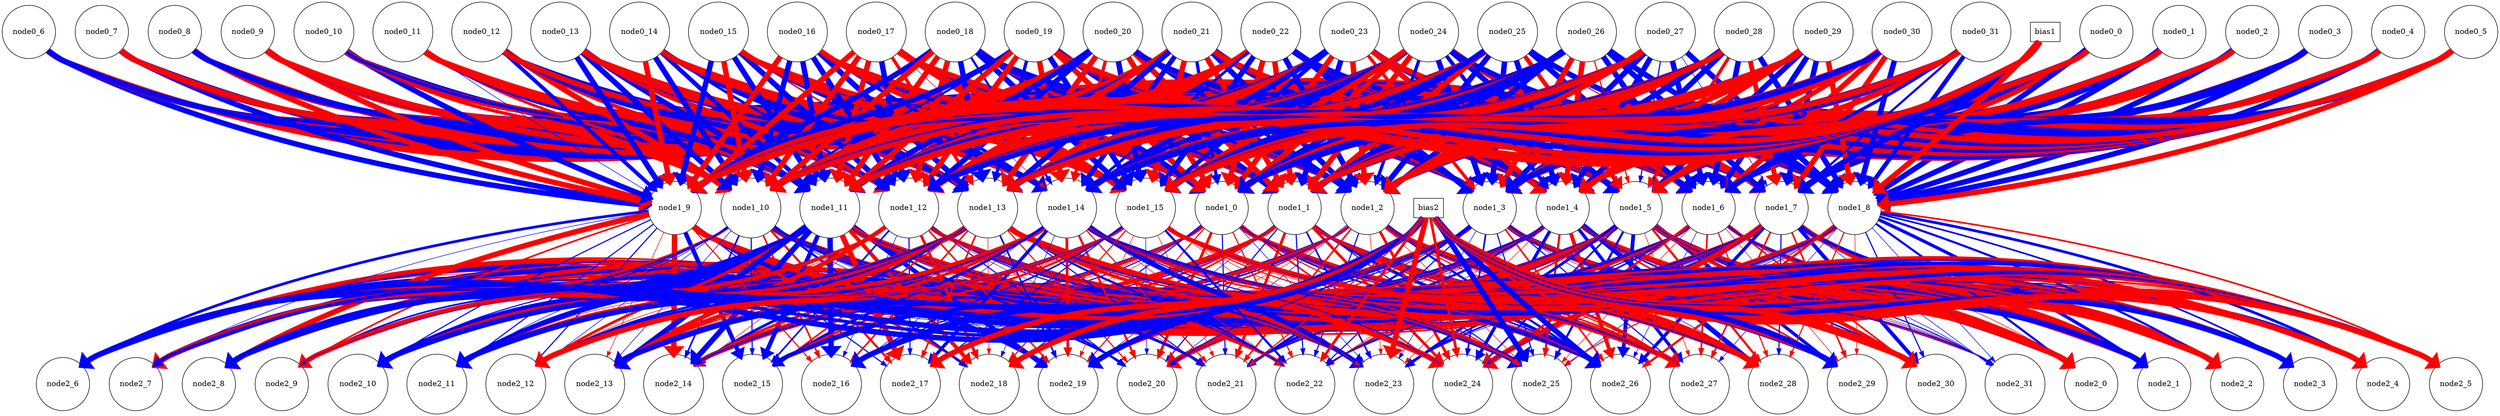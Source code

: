 digraph {
graph[rank_dir = LR, nodesep=0.5, ranksep=3.0];
node0_0 [shape=circle];
node0_1 [shape=circle];
node0_2 [shape=circle];
node0_3 [shape=circle];
node0_4 [shape=circle];
node0_5 [shape=circle];
node0_6 [shape=circle];
node0_7 [shape=circle];
node0_8 [shape=circle];
node0_9 [shape=circle];
node0_10 [shape=circle];
node0_11 [shape=circle];
node0_12 [shape=circle];
node0_13 [shape=circle];
node0_14 [shape=circle];
node0_15 [shape=circle];
node0_16 [shape=circle];
node0_17 [shape=circle];
node0_18 [shape=circle];
node0_19 [shape=circle];
node0_20 [shape=circle];
node0_21 [shape=circle];
node0_22 [shape=circle];
node0_23 [shape=circle];
node0_24 [shape=circle];
node0_25 [shape=circle];
node0_26 [shape=circle];
node0_27 [shape=circle];
node0_28 [shape=circle];
node0_29 [shape=circle];
node0_30 [shape=circle];
node0_31 [shape=circle];
bias1 [shape=box];
node1_0 [shape=circle];
node1_1 [shape=circle];
node1_2 [shape=circle];
node1_3 [shape=circle];
node1_4 [shape=circle];
node1_5 [shape=circle];
node1_6 [shape=circle];
node1_7 [shape=circle];
node1_8 [shape=circle];
node1_9 [shape=circle];
node1_10 [shape=circle];
node1_11 [shape=circle];
node1_12 [shape=circle];
node1_13 [shape=circle];
node1_14 [shape=circle];
node1_15 [shape=circle];
bias2 [shape=box];
node2_0 [shape=circle];
node2_1 [shape=circle];
node2_2 [shape=circle];
node2_3 [shape=circle];
node2_4 [shape=circle];
node2_5 [shape=circle];
node2_6 [shape=circle];
node2_7 [shape=circle];
node2_8 [shape=circle];
node2_9 [shape=circle];
node2_10 [shape=circle];
node2_11 [shape=circle];
node2_12 [shape=circle];
node2_13 [shape=circle];
node2_14 [shape=circle];
node2_15 [shape=circle];
node2_16 [shape=circle];
node2_17 [shape=circle];
node2_18 [shape=circle];
node2_19 [shape=circle];
node2_20 [shape=circle];
node2_21 [shape=circle];
node2_22 [shape=circle];
node2_23 [shape=circle];
node2_24 [shape=circle];
node2_25 [shape=circle];
node2_26 [shape=circle];
node2_27 [shape=circle];
node2_28 [shape=circle];
node2_29 [shape=circle];
node2_30 [shape=circle];
node2_31 [shape=circle];
node0_0 -> node1_0[color = blue,penwidth = 10];
node0_0 -> node1_1[color = blue,penwidth = 10];
node0_0 -> node1_2[color = blue,penwidth = 10];
node0_0 -> node1_3[color = red,penwidth = 10];
node0_0 -> node1_4[color = blue,penwidth = 10];
node0_0 -> node1_5[color = red,penwidth = 10];
node0_0 -> node1_6[color = blue,penwidth = 10];
node0_0 -> node1_7[color = red,penwidth = 10];
node0_0 -> node1_8[color = blue,penwidth = 10];
node0_0 -> node1_9[color = blue,penwidth = 10];
node0_0 -> node1_10[color = red,penwidth = 10];
node0_0 -> node1_11[color = red,penwidth = 10];
node0_0 -> node1_12[color = red,penwidth = 10];
node0_0 -> node1_13[color = blue,penwidth = 10];
node0_0 -> node1_14[color = red,penwidth = 7];
node0_0 -> node1_15[color = red,penwidth = 10];
node0_1 -> node1_0[color = red,penwidth = 10];
node0_1 -> node1_1[color = red,penwidth = 10];
node0_1 -> node1_2[color = blue,penwidth = 10];
node0_1 -> node1_3[color = red,penwidth = 10];
node0_1 -> node1_4[color = red,penwidth = 10];
node0_1 -> node1_5[color = blue,penwidth = 10];
node0_1 -> node1_6[color = red,penwidth = 10];
node0_1 -> node1_7[color = blue,penwidth = 10];
node0_1 -> node1_8[color = blue,penwidth = 10];
node0_1 -> node1_9[color = blue,penwidth = 10];
node0_1 -> node1_10[color = red,penwidth = 10];
node0_1 -> node1_11[color = red,penwidth = 10];
node0_1 -> node1_12[color = blue,penwidth = 10];
node0_1 -> node1_13[color = red,penwidth = 10];
node0_1 -> node1_14[color = red,penwidth = 10];
node0_1 -> node1_15[color = red,penwidth = 10];
node0_2 -> node1_0[color = red,penwidth = 10];
node0_2 -> node1_1[color = blue,penwidth = 10];
node0_2 -> node1_2[color = red,penwidth = 10];
node0_2 -> node1_3[color = blue,penwidth = 10];
node0_2 -> node1_4[color = red,penwidth = 10];
node0_2 -> node1_5[color = blue,penwidth = 10];
node0_2 -> node1_6[color = blue,penwidth = 10];
node0_2 -> node1_7[color = red,penwidth = 10];
node0_2 -> node1_8[color = blue,penwidth = 10];
node0_2 -> node1_9[color = red,penwidth = 10];
node0_2 -> node1_10[color = blue,penwidth = 10];
node0_2 -> node1_11[color = red,penwidth = 10];
node0_2 -> node1_12[color = blue,penwidth = 10];
node0_2 -> node1_13[color = blue,penwidth = 6];
node0_2 -> node1_14[color = blue,penwidth = 10];
node0_2 -> node1_15[color = red,penwidth = 10];
node0_3 -> node1_0[color = red,penwidth = 10];
node0_3 -> node1_1[color = blue,penwidth = 10];
node0_3 -> node1_2[color = blue,penwidth = 10];
node0_3 -> node1_3[color = blue,penwidth = 10];
node0_3 -> node1_4[color = blue,penwidth = 10];
node0_3 -> node1_5[color = blue,penwidth = 10];
node0_3 -> node1_6[color = blue,penwidth = 10];
node0_3 -> node1_7[color = blue,penwidth = 10];
node0_3 -> node1_8[color = blue,penwidth = 10];
node0_3 -> node1_9[color = blue,penwidth = 10];
node0_3 -> node1_10[color = blue,penwidth = 10];
node0_3 -> node1_11[color = red,penwidth = 10];
node0_3 -> node1_12[color = red,penwidth = 10];
node0_3 -> node1_13[color = red,penwidth = 10];
node0_3 -> node1_14[color = red,penwidth = 3];
node0_3 -> node1_15[color = blue,penwidth = 10];
node0_4 -> node1_0[color = blue,penwidth = 10];
node0_4 -> node1_1[color = red,penwidth = 10];
node0_4 -> node1_2[color = blue,penwidth = 10];
node0_4 -> node1_3[color = blue,penwidth = 10];
node0_4 -> node1_4[color = blue,penwidth = 10];
node0_4 -> node1_5[color = red,penwidth = 10];
node0_4 -> node1_6[color = blue,penwidth = 10];
node0_4 -> node1_7[color = red,penwidth = 10];
node0_4 -> node1_8[color = blue,penwidth = 10];
node0_4 -> node1_9[color = blue,penwidth = 10];
node0_4 -> node1_10[color = blue,penwidth = 10];
node0_4 -> node1_11[color = red,penwidth = 1];
node0_4 -> node1_12[color = blue,penwidth = 10];
node0_4 -> node1_13[color = red,penwidth = 10];
node0_4 -> node1_14[color = blue,penwidth = 5];
node0_4 -> node1_15[color = red,penwidth = 10];
node0_5 -> node1_0[color = red,penwidth = 10];
node0_5 -> node1_1[color = blue,penwidth = 10];
node0_5 -> node1_2[color = blue,penwidth = 10];
node0_5 -> node1_3[color = red,penwidth = 10];
node0_5 -> node1_4[color = red,penwidth = 10];
node0_5 -> node1_5[color = blue,penwidth = 7];
node0_5 -> node1_6[color = red,penwidth = 3];
node0_5 -> node1_7[color = blue,penwidth = 10];
node0_5 -> node1_8[color = red,penwidth = 10];
node0_5 -> node1_9[color = red,penwidth = 10];
node0_5 -> node1_10[color = blue,penwidth = 10];
node0_5 -> node1_11[color = red,penwidth = 10];
node0_5 -> node1_12[color = blue,penwidth = 9];
node0_5 -> node1_13[color = red,penwidth = 10];
node0_5 -> node1_14[color = blue,penwidth = 10];
node0_5 -> node1_15[color = red,penwidth = 10];
node0_6 -> node1_0[color = blue,penwidth = 10];
node0_6 -> node1_1[color = blue,penwidth = 10];
node0_6 -> node1_2[color = blue,penwidth = 10];
node0_6 -> node1_3[color = blue,penwidth = 10];
node0_6 -> node1_4[color = red,penwidth = 10];
node0_6 -> node1_5[color = blue,penwidth = 10];
node0_6 -> node1_6[color = blue,penwidth = 10];
node0_6 -> node1_7[color = red,penwidth = 10];
node0_6 -> node1_8[color = red,penwidth = 10];
node0_6 -> node1_9[color = blue,penwidth = 10];
node0_6 -> node1_10[color = red,penwidth = 10];
node0_6 -> node1_11[color = blue,penwidth = 10];
node0_6 -> node1_12[color = blue,penwidth = 10];
node0_6 -> node1_13[color = blue,penwidth = 10];
node0_6 -> node1_14[color = red,penwidth = 9];
node0_6 -> node1_15[color = blue,penwidth = 9];
node0_7 -> node1_0[color = blue,penwidth = 10];
node0_7 -> node1_1[color = red,penwidth = 10];
node0_7 -> node1_2[color = red,penwidth = 10];
node0_7 -> node1_3[color = red,penwidth = 10];
node0_7 -> node1_4[color = red,penwidth = 10];
node0_7 -> node1_5[color = blue,penwidth = 3];
node0_7 -> node1_6[color = blue,penwidth = 10];
node0_7 -> node1_7[color = blue,penwidth = 10];
node0_7 -> node1_8[color = blue,penwidth = 10];
node0_7 -> node1_9[color = blue,penwidth = 10];
node0_7 -> node1_10[color = red,penwidth = 10];
node0_7 -> node1_11[color = blue,penwidth = 10];
node0_7 -> node1_12[color = red,penwidth = 10];
node0_7 -> node1_13[color = red,penwidth = 10];
node0_7 -> node1_14[color = red,penwidth = 6];
node0_7 -> node1_15[color = red,penwidth = 10];
node0_8 -> node1_0[color = red,penwidth = 5];
node0_8 -> node1_1[color = blue,penwidth = 8];
node0_8 -> node1_2[color = blue,penwidth = 10];
node0_8 -> node1_3[color = blue,penwidth = 10];
node0_8 -> node1_4[color = blue,penwidth = 4];
node0_8 -> node1_5[color = blue,penwidth = 3];
node0_8 -> node1_6[color = blue,penwidth = 10];
node0_8 -> node1_7[color = blue,penwidth = 1];
node0_8 -> node1_8[color = red,penwidth = 10];
node0_8 -> node1_9[color = red,penwidth = 10];
node0_8 -> node1_10[color = red,penwidth = 10];
node0_8 -> node1_11[color = blue,penwidth = 10];
node0_8 -> node1_12[color = red,penwidth = 10];
node0_8 -> node1_13[color = blue,penwidth = 10];
node0_8 -> node1_14[color = blue,penwidth = 10];
node0_8 -> node1_15[color = blue,penwidth = 10];
node0_9 -> node1_0[color = blue,penwidth = 10];
node0_9 -> node1_1[color = red,penwidth = 10];
node0_9 -> node1_2[color = red,penwidth = 10];
node0_9 -> node1_3[color = red,penwidth = 10];
node0_9 -> node1_4[color = blue,penwidth = 10];
node0_9 -> node1_5[color = blue,penwidth = 4];
node0_9 -> node1_6[color = blue,penwidth = 10];
node0_9 -> node1_7[color = red,penwidth = 10];
node0_9 -> node1_8[color = red,penwidth = 10];
node0_9 -> node1_9[color = red,penwidth = 10];
node0_9 -> node1_10[color = red,penwidth = 10];
node0_9 -> node1_11[color = red,penwidth = 10];
node0_9 -> node1_12[color = blue,penwidth = 10];
node0_9 -> node1_13[color = red,penwidth = 10];
node0_9 -> node1_14[color = red,penwidth = 10];
node0_9 -> node1_15[color = red,penwidth = 10];
node0_10 -> node1_0[color = red,penwidth = 10];
node0_10 -> node1_1[color = red,penwidth = 10];
node0_10 -> node1_2[color = red,penwidth = 10];
node0_10 -> node1_3[color = red,penwidth = 10];
node0_10 -> node1_4[color = red,penwidth = 8];
node0_10 -> node1_5[color = blue,penwidth = 3];
node0_10 -> node1_6[color = red,penwidth = 10];
node0_10 -> node1_7[color = blue,penwidth = 10];
node0_10 -> node1_8[color = blue,penwidth = 10];
node0_10 -> node1_9[color = blue,penwidth = 10];
node0_10 -> node1_10[color = red,penwidth = 6];
node0_10 -> node1_11[color = red,penwidth = 2];
node0_10 -> node1_12[color = red,penwidth = 10];
node0_10 -> node1_13[color = blue,penwidth = 8];
node0_10 -> node1_14[color = red,penwidth = 10];
node0_10 -> node1_15[color = blue,penwidth = 6];
node0_11 -> node1_0[color = red,penwidth = 10];
node0_11 -> node1_1[color = red,penwidth = 10];
node0_11 -> node1_2[color = red,penwidth = 10];
node0_11 -> node1_3[color = blue,penwidth = 10];
node0_11 -> node1_4[color = blue,penwidth = 10];
node0_11 -> node1_5[color = blue,penwidth = 10];
node0_11 -> node1_6[color = blue,penwidth = 10];
node0_11 -> node1_7[color = red,penwidth = 10];
node0_11 -> node1_8[color = red,penwidth = 10];
node0_11 -> node1_9[color = blue,penwidth = 1];
node0_11 -> node1_10[color = red,penwidth = 5];
node0_11 -> node1_11[color = blue,penwidth = 10];
node0_11 -> node1_12[color = red,penwidth = 10];
node0_11 -> node1_13[color = red,penwidth = 10];
node0_11 -> node1_14[color = red,penwidth = 10];
node0_11 -> node1_15[color = red,penwidth = 10];
node0_12 -> node1_0[color = red,penwidth = 10];
node0_12 -> node1_1[color = red,penwidth = 10];
node0_12 -> node1_2[color = red,penwidth = 10];
node0_12 -> node1_3[color = blue,penwidth = 10];
node0_12 -> node1_4[color = blue,penwidth = 10];
node0_12 -> node1_5[color = blue,penwidth = 9];
node0_12 -> node1_6[color = red,penwidth = 10];
node0_12 -> node1_7[color = blue,penwidth = 10];
node0_12 -> node1_8[color = blue,penwidth = 4];
node0_12 -> node1_9[color = blue,penwidth = 7];
node0_12 -> node1_10[color = red,penwidth = 10];
node0_12 -> node1_11[color = red,penwidth = 7];
node0_12 -> node1_12[color = blue,penwidth = 10];
node0_12 -> node1_13[color = blue,penwidth = 10];
node0_12 -> node1_14[color = blue,penwidth = 4];
node0_12 -> node1_15[color = red,penwidth = 10];
node0_13 -> node1_0[color = blue,penwidth = 10];
node0_13 -> node1_1[color = blue,penwidth = 10];
node0_13 -> node1_2[color = blue,penwidth = 9];
node0_13 -> node1_3[color = blue,penwidth = 10];
node0_13 -> node1_4[color = red,penwidth = 10];
node0_13 -> node1_5[color = blue,penwidth = 10];
node0_13 -> node1_6[color = red,penwidth = 10];
node0_13 -> node1_7[color = red,penwidth = 10];
node0_13 -> node1_8[color = red,penwidth = 10];
node0_13 -> node1_9[color = blue,penwidth = 10];
node0_13 -> node1_10[color = blue,penwidth = 10];
node0_13 -> node1_11[color = blue,penwidth = 10];
node0_13 -> node1_12[color = red,penwidth = 10];
node0_13 -> node1_13[color = blue,penwidth = 7];
node0_13 -> node1_14[color = red,penwidth = 10];
node0_13 -> node1_15[color = red,penwidth = 10];
node0_14 -> node1_0[color = red,penwidth = 10];
node0_14 -> node1_1[color = red,penwidth = 10];
node0_14 -> node1_2[color = blue,penwidth = 10];
node0_14 -> node1_3[color = blue,penwidth = 10];
node0_14 -> node1_4[color = blue,penwidth = 10];
node0_14 -> node1_5[color = red,penwidth = 1];
node0_14 -> node1_6[color = red,penwidth = 10];
node0_14 -> node1_7[color = red,penwidth = 10];
node0_14 -> node1_8[color = red,penwidth = 8];
node0_14 -> node1_9[color = red,penwidth = 10];
node0_14 -> node1_10[color = blue,penwidth = 10];
node0_14 -> node1_11[color = blue,penwidth = 8];
node0_14 -> node1_12[color = blue,penwidth = 5];
node0_14 -> node1_13[color = blue,penwidth = 10];
node0_14 -> node1_14[color = blue,penwidth = 10];
node0_14 -> node1_15[color = red,penwidth = 10];
node0_15 -> node1_0[color = red,penwidth = 10];
node0_15 -> node1_1[color = red,penwidth = 10];
node0_15 -> node1_2[color = red,penwidth = 10];
node0_15 -> node1_3[color = blue,penwidth = 10];
node0_15 -> node1_4[color = red,penwidth = 2];
node0_15 -> node1_5[color = blue,penwidth = 4];
node0_15 -> node1_6[color = blue,penwidth = 10];
node0_15 -> node1_7[color = red,penwidth = 7];
node0_15 -> node1_8[color = red,penwidth = 10];
node0_15 -> node1_9[color = blue,penwidth = 10];
node0_15 -> node1_10[color = red,penwidth = 10];
node0_15 -> node1_11[color = blue,penwidth = 10];
node0_15 -> node1_12[color = blue,penwidth = 10];
node0_15 -> node1_13[color = red,penwidth = 3];
node0_15 -> node1_14[color = blue,penwidth = 9];
node0_15 -> node1_15[color = red,penwidth = 10];
node0_16 -> node1_0[color = red,penwidth = 10];
node0_16 -> node1_1[color = blue,penwidth = 10];
node0_16 -> node1_2[color = blue,penwidth = 10];
node0_16 -> node1_3[color = red,penwidth = 10];
node0_16 -> node1_4[color = red,penwidth = 10];
node0_16 -> node1_5[color = blue,penwidth = 10];
node0_16 -> node1_6[color = blue,penwidth = 10];
node0_16 -> node1_7[color = blue,penwidth = 10];
node0_16 -> node1_8[color = red,penwidth = 10];
node0_16 -> node1_9[color = red,penwidth = 10];
node0_16 -> node1_10[color = blue,penwidth = 10];
node0_16 -> node1_11[color = blue,penwidth = 10];
node0_16 -> node1_12[color = blue,penwidth = 10];
node0_16 -> node1_13[color = blue,penwidth = 10];
node0_16 -> node1_14[color = blue,penwidth = 6];
node0_16 -> node1_15[color = red,penwidth = 10];
node0_17 -> node1_0[color = red,penwidth = 10];
node0_17 -> node1_1[color = red,penwidth = 6];
node0_17 -> node1_2[color = red,penwidth = 8];
node0_17 -> node1_3[color = blue,penwidth = 10];
node0_17 -> node1_4[color = blue,penwidth = 10];
node0_17 -> node1_5[color = red,penwidth = 10];
node0_17 -> node1_6[color = blue,penwidth = 10];
node0_17 -> node1_7[color = red,penwidth = 1];
node0_17 -> node1_8[color = red,penwidth = 10];
node0_17 -> node1_9[color = red,penwidth = 10];
node0_17 -> node1_10[color = red,penwidth = 10];
node0_17 -> node1_11[color = red,penwidth = 10];
node0_17 -> node1_12[color = blue,penwidth = 10];
node0_17 -> node1_13[color = red,penwidth = 6];
node0_17 -> node1_14[color = red,penwidth = 1];
node0_17 -> node1_15[color = red,penwidth = 10];
node0_18 -> node1_0[color = blue,penwidth = 10];
node0_18 -> node1_1[color = red,penwidth = 10];
node0_18 -> node1_2[color = blue,penwidth = 10];
node0_18 -> node1_3[color = blue,penwidth = 4];
node0_18 -> node1_4[color = blue,penwidth = 10];
node0_18 -> node1_5[color = blue,penwidth = 1];
node0_18 -> node1_6[color = red,penwidth = 10];
node0_18 -> node1_7[color = blue,penwidth = 10];
node0_18 -> node1_8[color = blue,penwidth = 10];
node0_18 -> node1_9[color = blue,penwidth = 10];
node0_18 -> node1_10[color = red,penwidth = 10];
node0_18 -> node1_11[color = red,penwidth = 10];
node0_18 -> node1_12[color = red,penwidth = 10];
node0_18 -> node1_13[color = blue,penwidth = 10];
node0_18 -> node1_14[color = blue,penwidth = 4];
node0_18 -> node1_15[color = blue,penwidth = 10];
node0_19 -> node1_0[color = red,penwidth = 10];
node0_19 -> node1_1[color = blue,penwidth = 10];
node0_19 -> node1_2[color = blue,penwidth = 10];
node0_19 -> node1_3[color = red,penwidth = 10];
node0_19 -> node1_4[color = red,penwidth = 10];
node0_19 -> node1_5[color = blue,penwidth = 10];
node0_19 -> node1_6[color = red,penwidth = 10];
node0_19 -> node1_7[color = blue,penwidth = 10];
node0_19 -> node1_8[color = red,penwidth = 10];
node0_19 -> node1_9[color = blue,penwidth = 10];
node0_19 -> node1_10[color = blue,penwidth = 4];
node0_19 -> node1_11[color = red,penwidth = 10];
node0_19 -> node1_12[color = red,penwidth = 10];
node0_19 -> node1_13[color = blue,penwidth = 6];
node0_19 -> node1_14[color = red,penwidth = 10];
node0_19 -> node1_15[color = blue,penwidth = 10];
node0_20 -> node1_0[color = red,penwidth = 10];
node0_20 -> node1_1[color = red,penwidth = 10];
node0_20 -> node1_2[color = blue,penwidth = 6];
node0_20 -> node1_3[color = blue,penwidth = 7];
node0_20 -> node1_4[color = blue,penwidth = 1];
node0_20 -> node1_5[color = red,penwidth = 10];
node0_20 -> node1_6[color = red,penwidth = 10];
node0_20 -> node1_7[color = blue,penwidth = 10];
node0_20 -> node1_8[color = blue,penwidth = 10];
node0_20 -> node1_9[color = red,penwidth = 10];
node0_20 -> node1_10[color = red,penwidth = 10];
node0_20 -> node1_11[color = blue,penwidth = 10];
node0_20 -> node1_12[color = blue,penwidth = 10];
node0_20 -> node1_13[color = red,penwidth = 10];
node0_20 -> node1_14[color = red,penwidth = 6];
node0_20 -> node1_15[color = blue,penwidth = 10];
node0_21 -> node1_0[color = blue,penwidth = 6];
node0_21 -> node1_1[color = red,penwidth = 10];
node0_21 -> node1_2[color = blue,penwidth = 10];
node0_21 -> node1_3[color = blue,penwidth = 10];
node0_21 -> node1_4[color = blue,penwidth = 10];
node0_21 -> node1_5[color = blue,penwidth = 6];
node0_21 -> node1_6[color = red,penwidth = 10];
node0_21 -> node1_7[color = red,penwidth = 10];
node0_21 -> node1_8[color = red,penwidth = 6];
node0_21 -> node1_9[color = blue,penwidth = 4];
node0_21 -> node1_10[color = red,penwidth = 10];
node0_21 -> node1_11[color = blue,penwidth = 4];
node0_21 -> node1_12[color = red,penwidth = 10];
node0_21 -> node1_13[color = blue,penwidth = 10];
node0_21 -> node1_14[color = blue,penwidth = 9];
node0_21 -> node1_15[color = red,penwidth = 10];
node0_22 -> node1_0[color = red,penwidth = 10];
node0_22 -> node1_1[color = red,penwidth = 10];
node0_22 -> node1_2[color = blue,penwidth = 10];
node0_22 -> node1_3[color = blue,penwidth = 10];
node0_22 -> node1_4[color = blue,penwidth = 10];
node0_22 -> node1_5[color = red,penwidth = 6];
node0_22 -> node1_6[color = blue,penwidth = 10];
node0_22 -> node1_7[color = red,penwidth = 10];
node0_22 -> node1_8[color = blue,penwidth = 10];
node0_22 -> node1_9[color = red,penwidth = 10];
node0_22 -> node1_10[color = red,penwidth = 10];
node0_22 -> node1_11[color = red,penwidth = 10];
node0_22 -> node1_12[color = red,penwidth = 10];
node0_22 -> node1_13[color = red,penwidth = 8];
node0_22 -> node1_14[color = blue,penwidth = 5];
node0_22 -> node1_15[color = blue,penwidth = 10];
node0_23 -> node1_0[color = red,penwidth = 10];
node0_23 -> node1_1[color = blue,penwidth = 10];
node0_23 -> node1_2[color = red,penwidth = 10];
node0_23 -> node1_3[color = red,penwidth = 6];
node0_23 -> node1_4[color = red,penwidth = 10];
node0_23 -> node1_5[color = blue,penwidth = 2];
node0_23 -> node1_6[color = blue,penwidth = 10];
node0_23 -> node1_7[color = blue,penwidth = 5];
node0_23 -> node1_8[color = red,penwidth = 10];
node0_23 -> node1_9[color = red,penwidth = 5];
node0_23 -> node1_10[color = red,penwidth = 5];
node0_23 -> node1_11[color = blue,penwidth = 10];
node0_23 -> node1_12[color = red,penwidth = 10];
node0_23 -> node1_13[color = red,penwidth = 10];
node0_23 -> node1_14[color = blue,penwidth = 10];
node0_23 -> node1_15[color = blue,penwidth = 8];
node0_24 -> node1_0[color = red,penwidth = 10];
node0_24 -> node1_1[color = red,penwidth = 10];
node0_24 -> node1_2[color = blue,penwidth = 6];
node0_24 -> node1_3[color = blue,penwidth = 10];
node0_24 -> node1_4[color = blue,penwidth = 7];
node0_24 -> node1_5[color = blue,penwidth = 10];
node0_24 -> node1_6[color = red,penwidth = 10];
node0_24 -> node1_7[color = red,penwidth = 10];
node0_24 -> node1_8[color = blue,penwidth = 10];
node0_24 -> node1_9[color = blue,penwidth = 10];
node0_24 -> node1_10[color = red,penwidth = 10];
node0_24 -> node1_11[color = blue,penwidth = 10];
node0_24 -> node1_12[color = red,penwidth = 10];
node0_24 -> node1_13[color = blue,penwidth = 10];
node0_24 -> node1_14[color = blue,penwidth = 8];
node0_24 -> node1_15[color = red,penwidth = 10];
node0_25 -> node1_0[color = blue,penwidth = 10];
node0_25 -> node1_1[color = red,penwidth = 10];
node0_25 -> node1_2[color = blue,penwidth = 10];
node0_25 -> node1_3[color = blue,penwidth = 10];
node0_25 -> node1_4[color = blue,penwidth = 10];
node0_25 -> node1_5[color = red,penwidth = 8];
node0_25 -> node1_6[color = blue,penwidth = 10];
node0_25 -> node1_7[color = red,penwidth = 2];
node0_25 -> node1_8[color = blue,penwidth = 10];
node0_25 -> node1_9[color = blue,penwidth = 8];
node0_25 -> node1_10[color = red,penwidth = 10];
node0_25 -> node1_11[color = blue,penwidth = 10];
node0_25 -> node1_12[color = red,penwidth = 10];
node0_25 -> node1_13[color = red,penwidth = 3];
node0_25 -> node1_14[color = red,penwidth = 1];
node0_25 -> node1_15[color = blue,penwidth = 10];
node0_26 -> node1_0[color = blue,penwidth = 10];
node0_26 -> node1_1[color = blue,penwidth = 10];
node0_26 -> node1_2[color = blue,penwidth = 10];
node0_26 -> node1_3[color = red,penwidth = 10];
node0_26 -> node1_4[color = red,penwidth = 10];
node0_26 -> node1_5[color = red,penwidth = 2];
node0_26 -> node1_6[color = blue,penwidth = 10];
node0_26 -> node1_7[color = blue,penwidth = 10];
node0_26 -> node1_8[color = blue,penwidth = 10];
node0_26 -> node1_9[color = red,penwidth = 10];
node0_26 -> node1_10[color = blue,penwidth = 10];
node0_26 -> node1_11[color = blue,penwidth = 9];
node0_26 -> node1_12[color = blue,penwidth = 10];
node0_26 -> node1_13[color = red,penwidth = 6];
node0_26 -> node1_14[color = red,penwidth = 7];
node0_26 -> node1_15[color = blue,penwidth = 10];
node0_27 -> node1_0[color = red,penwidth = 10];
node0_27 -> node1_1[color = blue,penwidth = 10];
node0_27 -> node1_2[color = red,penwidth = 10];
node0_27 -> node1_3[color = blue,penwidth = 10];
node0_27 -> node1_4[color = blue,penwidth = 10];
node0_27 -> node1_5[color = blue,penwidth = 2];
node0_27 -> node1_6[color = blue,penwidth = 10];
node0_27 -> node1_7[color = blue,penwidth = 1];
node0_27 -> node1_8[color = blue,penwidth = 10];
node0_27 -> node1_9[color = blue,penwidth = 9];
node0_27 -> node1_10[color = red,penwidth = 4];
node0_27 -> node1_11[color = red,penwidth = 10];
node0_27 -> node1_12[color = red,penwidth = 6];
node0_27 -> node1_13[color = blue,penwidth = 10];
node0_27 -> node1_14[color = red,penwidth = 10];
node0_27 -> node1_15[color = red,penwidth = 10];
node0_28 -> node1_0[color = blue,penwidth = 2];
node0_28 -> node1_1[color = red,penwidth = 10];
node0_28 -> node1_2[color = red,penwidth = 10];
node0_28 -> node1_3[color = blue,penwidth = 10];
node0_28 -> node1_4[color = blue,penwidth = 10];
node0_28 -> node1_5[color = red,penwidth = 6];
node0_28 -> node1_6[color = blue,penwidth = 10];
node0_28 -> node1_7[color = red,penwidth = 9];
node0_28 -> node1_8[color = blue,penwidth = 10];
node0_28 -> node1_9[color = red,penwidth = 10];
node0_28 -> node1_10[color = red,penwidth = 10];
node0_28 -> node1_11[color = red,penwidth = 10];
node0_28 -> node1_12[color = blue,penwidth = 10];
node0_28 -> node1_13[color = blue,penwidth = 9];
node0_28 -> node1_14[color = blue,penwidth = 10];
node0_28 -> node1_15[color = red,penwidth = 10];
node0_29 -> node1_0[color = red,penwidth = 10];
node0_29 -> node1_1[color = red,penwidth = 10];
node0_29 -> node1_2[color = red,penwidth = 10];
node0_29 -> node1_3[color = red,penwidth = 10];
node0_29 -> node1_4[color = red,penwidth = 10];
node0_29 -> node1_5[color = blue,penwidth = 10];
node0_29 -> node1_6[color = blue,penwidth = 10];
node0_29 -> node1_7[color = blue,penwidth = 10];
node0_29 -> node1_8[color = red,penwidth = 10];
node0_29 -> node1_9[color = blue,penwidth = 5];
node0_29 -> node1_10[color = blue,penwidth = 10];
node0_29 -> node1_11[color = red,penwidth = 10];
node0_29 -> node1_12[color = red,penwidth = 10];
node0_29 -> node1_13[color = red,penwidth = 10];
node0_29 -> node1_14[color = red,penwidth = 10];
node0_29 -> node1_15[color = red,penwidth = 10];
node0_30 -> node1_0[color = blue,penwidth = 10];
node0_30 -> node1_1[color = blue,penwidth = 10];
node0_30 -> node1_2[color = red,penwidth = 10];
node0_30 -> node1_3[color = red,penwidth = 10];
node0_30 -> node1_4[color = red,penwidth = 6];
node0_30 -> node1_5[color = red,penwidth = 9];
node0_30 -> node1_6[color = red,penwidth = 10];
node0_30 -> node1_7[color = red,penwidth = 10];
node0_30 -> node1_8[color = blue,penwidth = 10];
node0_30 -> node1_9[color = red,penwidth = 10];
node0_30 -> node1_10[color = blue,penwidth = 10];
node0_30 -> node1_11[color = red,penwidth = 10];
node0_30 -> node1_12[color = red,penwidth = 10];
node0_30 -> node1_13[color = red,penwidth = 10];
node0_30 -> node1_14[color = blue,penwidth = 10];
node0_30 -> node1_15[color = blue,penwidth = 10];
node0_31 -> node1_0[color = blue,penwidth = 10];
node0_31 -> node1_1[color = red,penwidth = 7];
node0_31 -> node1_2[color = red,penwidth = 10];
node0_31 -> node1_3[color = blue,penwidth = 10];
node0_31 -> node1_4[color = red,penwidth = 1];
node0_31 -> node1_5[color = red,penwidth = 10];
node0_31 -> node1_6[color = blue,penwidth = 6];
node0_31 -> node1_7[color = blue,penwidth = 4];
node0_31 -> node1_8[color = blue,penwidth = 8];
node0_31 -> node1_9[color = red,penwidth = 10];
node0_31 -> node1_10[color = blue,penwidth = 10];
node0_31 -> node1_11[color = red,penwidth = 10];
node0_31 -> node1_12[color = blue,penwidth = 8];
node0_31 -> node1_13[color = red,penwidth = 10];
node0_31 -> node1_14[color = blue,penwidth = 10];
node0_31 -> node1_15[color = red,penwidth = 10];
bias1 -> node1_0[color = blue,penwidth = 10];
bias1 -> node1_1[color = red,penwidth = 10];
bias1 -> node1_2[color = red,penwidth = 10];
bias1 -> node1_3[color = blue,penwidth = 10];
bias1 -> node1_4[color = red,penwidth = 10];
bias1 -> node1_5[color = red,penwidth = 10];
bias1 -> node1_6[color = blue,penwidth = 10];
bias1 -> node1_7[color = blue,penwidth = 10];
bias1 -> node1_8[color = red,penwidth = 10];
bias1 -> node1_9[color = red,penwidth = 10];
bias1 -> node1_10[color = red,penwidth = 10];
bias1 -> node1_11[color = red,penwidth = 10];
bias1 -> node1_12[color = blue,penwidth = 10];
bias1 -> node1_13[color = red,penwidth = 10];
bias1 -> node1_14[color = blue,penwidth = 10];
bias1 -> node1_15[color = red,penwidth = 10];
node1_0 -> node2_0[color = red,penwidth = 1];
node1_0 -> node2_1[color = red,penwidth = 7];
node1_0 -> node2_2[color = red,penwidth = 3];
node1_0 -> node2_3[color = red,penwidth = 8];
node1_0 -> node2_4[color = blue,penwidth = 2];
node1_0 -> node2_5[color = red,penwidth = 3];
node1_0 -> node2_6[color = blue,penwidth = 1];
node1_0 -> node2_7[color = blue,penwidth = 1];
node1_0 -> node2_8[color = red,penwidth = 3];
node1_0 -> node2_9[color = blue,penwidth = 5];
node1_0 -> node2_10[color = red,penwidth = 1];
node1_0 -> node2_11[color = red,penwidth = 4];
node1_0 -> node2_12[color = red,penwidth = 5];
node1_0 -> node2_13[color = red,penwidth = 2];
node1_0 -> node2_14[color = red,penwidth = 1];
node1_0 -> node2_15[color = red,penwidth = 1];
node1_0 -> node2_16[color = blue,penwidth = 2];
node1_0 -> node2_17[color = red,penwidth = 1];
node1_0 -> node2_18[color = blue,penwidth = 2];
node1_0 -> node2_19[color = red,penwidth = 2];
node1_0 -> node2_20[color = red,penwidth = 5];
node1_0 -> node2_21[color = blue,penwidth = 2];
node1_0 -> node2_22[color = red,penwidth = 2];
node1_0 -> node2_23[color = blue,penwidth = 1];
node1_0 -> node2_24[color = red,penwidth = 3];
node1_0 -> node2_25[color = red,penwidth = 2];
node1_0 -> node2_26[color = blue,penwidth = 3];
node1_0 -> node2_27[color = red,penwidth = 3];
node1_0 -> node2_28[color = blue,penwidth = 2];
node1_0 -> node2_29[color = blue,penwidth = 2];
node1_0 -> node2_30[color = red,penwidth = 1];
node1_0 -> node2_31[color = blue,penwidth = 1];
node1_1 -> node2_0[color = blue,penwidth = 5];
node1_1 -> node2_1[color = blue,penwidth = 3];
node1_1 -> node2_2[color = blue,penwidth = 3];
node1_1 -> node2_3[color = blue,penwidth = 5];
node1_1 -> node2_4[color = red,penwidth = 3];
node1_1 -> node2_5[color = red,penwidth = 1];
node1_1 -> node2_6[color = blue,penwidth = 2];
node1_1 -> node2_7[color = red,penwidth = 4];
node1_1 -> node2_8[color = blue,penwidth = 2];
node1_1 -> node2_9[color = red,penwidth = 3];
node1_1 -> node2_10[color = red,penwidth = 1];
node1_1 -> node2_11[color = red,penwidth = 3];
node1_1 -> node2_12[color = blue,penwidth = 1];
node1_1 -> node2_13[color = blue,penwidth = 1];
node1_1 -> node2_14[color = red,penwidth = 7];
node1_1 -> node2_15[color = red,penwidth = 2];
node1_1 -> node2_16[color = blue,penwidth = 2];
node1_1 -> node2_17[color = red,penwidth = 4];
node1_1 -> node2_18[color = red,penwidth = 3];
node1_1 -> node2_19[color = blue,penwidth = 1];
node1_1 -> node2_20[color = blue,penwidth = 2];
node1_1 -> node2_21[color = red,penwidth = 5];
node1_1 -> node2_22[color = blue,penwidth = 2];
node1_1 -> node2_23[color = blue,penwidth = 3];
node1_1 -> node2_24[color = red,penwidth = 5];
node1_1 -> node2_25[color = blue,penwidth = 2];
node1_1 -> node2_26[color = blue,penwidth = 6];
node1_1 -> node2_27[color = red,penwidth = 3];
node1_1 -> node2_28[color = red,penwidth = 5];
node1_1 -> node2_29[color = red,penwidth = 3];
node1_1 -> node2_30[color = red,penwidth = 2];
node1_1 -> node2_31[color = red,penwidth = 1];
node1_2 -> node2_0[color = blue,penwidth = 8];
node1_2 -> node2_1[color = blue,penwidth = 8];
node1_2 -> node2_2[color = red,penwidth = 10];
node1_2 -> node2_3[color = red,penwidth = 4];
node1_2 -> node2_4[color = red,penwidth = 2];
node1_2 -> node2_5[color = red,penwidth = 1];
node1_2 -> node2_6[color = blue,penwidth = 4];
node1_2 -> node2_7[color = red,penwidth = 4];
node1_2 -> node2_8[color = blue,penwidth = 5];
node1_2 -> node2_9[color = blue,penwidth = 1];
node1_2 -> node2_10[color = red,penwidth = 3];
node1_2 -> node2_11[color = red,penwidth = 3];
node1_2 -> node2_12[color = blue,penwidth = 1];
node1_2 -> node2_13[color = red,penwidth = 2];
node1_2 -> node2_14[color = red,penwidth = 4];
node1_2 -> node2_15[color = red,penwidth = 3];
node1_2 -> node2_16[color = blue,penwidth = 1];
node1_2 -> node2_17[color = blue,penwidth = 3];
node1_2 -> node2_18[color = red,penwidth = 3];
node1_2 -> node2_19[color = red,penwidth = 1];
node1_2 -> node2_20[color = blue,penwidth = 1];
node1_2 -> node2_21[color = red,penwidth = 3];
node1_2 -> node2_22[color = blue,penwidth = 2];
node1_2 -> node2_23[color = red,penwidth = 1];
node1_2 -> node2_24[color = red,penwidth = 5];
node1_2 -> node2_25[color = red,penwidth = 1];
node1_2 -> node2_26[color = blue,penwidth = 4];
node1_2 -> node2_27[color = red,penwidth = 2];
node1_2 -> node2_28[color = red,penwidth = 1];
node1_2 -> node2_29[color = red,penwidth = 4];
node1_2 -> node2_30[color = blue,penwidth = 3];
node1_2 -> node2_31[color = red,penwidth = 1];
node1_3 -> node2_0[color = red,penwidth = 10];
node1_3 -> node2_1[color = red,penwidth = 7];
node1_3 -> node2_2[color = blue,penwidth = 2];
node1_3 -> node2_3[color = blue,penwidth = 9];
node1_3 -> node2_4[color = red,penwidth = 2];
node1_3 -> node2_5[color = red,penwidth = 6];
node1_3 -> node2_6[color = red,penwidth = 1];
node1_3 -> node2_7[color = red,penwidth = 4];
node1_3 -> node2_8[color = blue,penwidth = 3];
node1_3 -> node2_9[color = red,penwidth = 3];
node1_3 -> node2_10[color = red,penwidth = 7];
node1_3 -> node2_11[color = blue,penwidth = 2];
node1_3 -> node2_12[color = blue,penwidth = 2];
node1_3 -> node2_13[color = blue,penwidth = 1];
node1_3 -> node2_14[color = blue,penwidth = 4];
node1_3 -> node2_15[color = red,penwidth = 2];
node1_3 -> node2_16[color = blue,penwidth = 1];
node1_3 -> node2_17[color = blue,penwidth = 3];
node1_3 -> node2_18[color = blue,penwidth = 2];
node1_3 -> node2_19[color = blue,penwidth = 2];
node1_3 -> node2_20[color = red,penwidth = 2];
node1_3 -> node2_21[color = blue,penwidth = 4];
node1_3 -> node2_22[color = blue,penwidth = 2];
node1_3 -> node2_23[color = blue,penwidth = 1];
node1_3 -> node2_24[color = blue,penwidth = 3];
node1_3 -> node2_25[color = blue,penwidth = 2];
node1_3 -> node2_26[color = red,penwidth = 3];
node1_3 -> node2_27[color = blue,penwidth = 2];
node1_3 -> node2_28[color = blue,penwidth = 1];
node1_3 -> node2_29[color = red,penwidth = 1];
node1_3 -> node2_30[color = blue,penwidth = 1];
node1_3 -> node2_31[color = blue,penwidth = 1];
node1_4 -> node2_0[color = blue,penwidth = 7];
node1_4 -> node2_1[color = red,penwidth = 5];
node1_4 -> node2_2[color = blue,penwidth = 1];
node1_4 -> node2_3[color = red,penwidth = 2];
node1_4 -> node2_4[color = blue,penwidth = 3];
node1_4 -> node2_5[color = red,penwidth = 6];
node1_4 -> node2_6[color = red,penwidth = 4];
node1_4 -> node2_7[color = red,penwidth = 3];
node1_4 -> node2_8[color = red,penwidth = 4];
node1_4 -> node2_9[color = red,penwidth = 1];
node1_4 -> node2_10[color = red,penwidth = 3];
node1_4 -> node2_11[color = blue,penwidth = 2];
node1_4 -> node2_12[color = blue,penwidth = 2];
node1_4 -> node2_13[color = red,penwidth = 2];
node1_4 -> node2_14[color = blue,penwidth = 8];
node1_4 -> node2_15[color = blue,penwidth = 3];
node1_4 -> node2_16[color = red,penwidth = 3];
node1_4 -> node2_17[color = blue,penwidth = 2];
node1_4 -> node2_18[color = blue,penwidth = 1];
node1_4 -> node2_19[color = red,penwidth = 3];
node1_4 -> node2_20[color = blue,penwidth = 1];
node1_4 -> node2_21[color = blue,penwidth = 4];
node1_4 -> node2_22[color = red,penwidth = 1];
node1_4 -> node2_23[color = red,penwidth = 1];
node1_4 -> node2_24[color = blue,penwidth = 6];
node1_4 -> node2_25[color = red,penwidth = 4];
node1_4 -> node2_26[color = red,penwidth = 7];
node1_4 -> node2_27[color = blue,penwidth = 6];
node1_4 -> node2_28[color = blue,penwidth = 9];
node1_4 -> node2_29[color = red,penwidth = 3];
node1_4 -> node2_30[color = blue,penwidth = 3];
node1_4 -> node2_31[color = red,penwidth = 1];
node1_5 -> node2_0[color = red,penwidth = 10];
node1_5 -> node2_1[color = red,penwidth = 3];
node1_5 -> node2_2[color = blue,penwidth = 10];
node1_5 -> node2_3[color = blue,penwidth = 1];
node1_5 -> node2_4[color = blue,penwidth = 3];
node1_5 -> node2_5[color = red,penwidth = 6];
node1_5 -> node2_6[color = blue,penwidth = 8];
node1_5 -> node2_7[color = blue,penwidth = 8];
node1_5 -> node2_8[color = red,penwidth = 3];
node1_5 -> node2_9[color = blue,penwidth = 4];
node1_5 -> node2_10[color = blue,penwidth = 8];
node1_5 -> node2_11[color = blue,penwidth = 3];
node1_5 -> node2_12[color = red,penwidth = 8];
node1_5 -> node2_13[color = blue,penwidth = 5];
node1_5 -> node2_14[color = red,penwidth = 7];
node1_5 -> node2_15[color = blue,penwidth = 6];
node1_5 -> node2_16[color = blue,penwidth = 9];
node1_5 -> node2_17[color = red,penwidth = 7];
node1_5 -> node2_18[color = red,penwidth = 1];
node1_5 -> node2_19[color = blue,penwidth = 3];
node1_5 -> node2_20[color = red,penwidth = 10];
node1_5 -> node2_21[color = blue,penwidth = 2];
node1_5 -> node2_22[color = red,penwidth = 3];
node1_5 -> node2_23[color = blue,penwidth = 5];
node1_5 -> node2_24[color = blue,penwidth = 3];
node1_5 -> node2_25[color = blue,penwidth = 4];
node1_5 -> node2_26[color = blue,penwidth = 7];
node1_5 -> node2_27[color = red,penwidth = 1];
node1_5 -> node2_28[color = red,penwidth = 4];
node1_5 -> node2_29[color = blue,penwidth = 6];
node1_5 -> node2_30[color = red,penwidth = 7];
node1_5 -> node2_31[color = blue,penwidth = 2];
node1_6 -> node2_0[color = red,penwidth = 2];
node1_6 -> node2_1[color = red,penwidth = 6];
node1_6 -> node2_2[color = blue,penwidth = 4];
node1_6 -> node2_3[color = blue,penwidth = 4];
node1_6 -> node2_4[color = red,penwidth = 2];
node1_6 -> node2_5[color = blue,penwidth = 1];
node1_6 -> node2_6[color = blue,penwidth = 2];
node1_6 -> node2_7[color = blue,penwidth = 3];
node1_6 -> node2_8[color = blue,penwidth = 5];
node1_6 -> node2_9[color = blue,penwidth = 3];
node1_6 -> node2_10[color = red,penwidth = 1];
node1_6 -> node2_11[color = blue,penwidth = 3];
node1_6 -> node2_12[color = blue,penwidth = 3];
node1_6 -> node2_13[color = red,penwidth = 3];
node1_6 -> node2_14[color = red,penwidth = 4];
node1_6 -> node2_15[color = blue,penwidth = 3];
node1_6 -> node2_16[color = blue,penwidth = 3];
node1_6 -> node2_17[color = blue,penwidth = 5];
node1_6 -> node2_18[color = red,penwidth = 1];
node1_6 -> node2_19[color = red,penwidth = 2];
node1_6 -> node2_20[color = red,penwidth = 4];
node1_6 -> node2_21[color = red,penwidth = 1];
node1_6 -> node2_22[color = blue,penwidth = 2];
node1_6 -> node2_23[color = blue,penwidth = 3];
node1_6 -> node2_24[color = red,penwidth = 4];
node1_6 -> node2_25[color = red,penwidth = 1];
node1_6 -> node2_26[color = blue,penwidth = 1];
node1_6 -> node2_27[color = red,penwidth = 3];
node1_6 -> node2_28[color = red,penwidth = 2];
node1_6 -> node2_29[color = red,penwidth = 1];
node1_6 -> node2_30[color = red,penwidth = 3];
node1_6 -> node2_31[color = blue,penwidth = 1];
node1_7 -> node2_0[color = red,penwidth = 1];
node1_7 -> node2_1[color = red,penwidth = 8];
node1_7 -> node2_2[color = red,penwidth = 10];
node1_7 -> node2_3[color = red,penwidth = 1];
node1_7 -> node2_4[color = blue,penwidth = 5];
node1_7 -> node2_5[color = blue,penwidth = 5];
node1_7 -> node2_6[color = red,penwidth = 8];
node1_7 -> node2_7[color = red,penwidth = 3];
node1_7 -> node2_8[color = blue,penwidth = 2];
node1_7 -> node2_9[color = red,penwidth = 1];
node1_7 -> node2_10[color = blue,penwidth = 5];
node1_7 -> node2_11[color = blue,penwidth = 3];
node1_7 -> node2_12[color = blue,penwidth = 6];
node1_7 -> node2_13[color = red,penwidth = 10];
node1_7 -> node2_14[color = red,penwidth = 4];
node1_7 -> node2_15[color = blue,penwidth = 8];
node1_7 -> node2_16[color = blue,penwidth = 4];
node1_7 -> node2_17[color = blue,penwidth = 5];
node1_7 -> node2_18[color = red,penwidth = 3];
node1_7 -> node2_19[color = blue,penwidth = 1];
node1_7 -> node2_20[color = red,penwidth = 1];
node1_7 -> node2_21[color = blue,penwidth = 2];
node1_7 -> node2_22[color = blue,penwidth = 1];
node1_7 -> node2_23[color = blue,penwidth = 3];
node1_7 -> node2_24[color = red,penwidth = 10];
node1_7 -> node2_25[color = blue,penwidth = 1];
node1_7 -> node2_26[color = blue,penwidth = 6];
node1_7 -> node2_27[color = red,penwidth = 3];
node1_7 -> node2_28[color = blue,penwidth = 2];
node1_7 -> node2_29[color = red,penwidth = 3];
node1_7 -> node2_30[color = blue,penwidth = 7];
node1_7 -> node2_31[color = blue,penwidth = 1];
node1_8 -> node2_0[color = blue,penwidth = 4];
node1_8 -> node2_1[color = blue,penwidth = 6];
node1_8 -> node2_2[color = blue,penwidth = 4];
node1_8 -> node2_3[color = blue,penwidth = 3];
node1_8 -> node2_4[color = blue,penwidth = 5];
node1_8 -> node2_5[color = red,penwidth = 3];
node1_8 -> node2_6[color = red,penwidth = 3];
node1_8 -> node2_7[color = blue,penwidth = 2];
node1_8 -> node2_8[color = red,penwidth = 8];
node1_8 -> node2_9[color = red,penwidth = 4];
node1_8 -> node2_10[color = blue,penwidth = 2];
node1_8 -> node2_11[color = red,penwidth = 2];
node1_8 -> node2_12[color = blue,penwidth = 1];
node1_8 -> node2_13[color = blue,penwidth = 1];
node1_8 -> node2_14[color = red,penwidth = 3];
node1_8 -> node2_15[color = blue,penwidth = 4];
node1_8 -> node2_16[color = red,penwidth = 3];
node1_8 -> node2_17[color = red,penwidth = 3];
node1_8 -> node2_18[color = red,penwidth = 1];
node1_8 -> node2_19[color = red,penwidth = 2];
node1_8 -> node2_20[color = blue,penwidth = 1];
node1_8 -> node2_21[color = blue,penwidth = 3];
node1_8 -> node2_22[color = blue,penwidth = 2];
node1_8 -> node2_23[color = blue,penwidth = 1];
node1_8 -> node2_24[color = blue,penwidth = 1];
node1_8 -> node2_25[color = red,penwidth = 2];
node1_8 -> node2_26[color = red,penwidth = 4];
node1_8 -> node2_27[color = blue,penwidth = 1];
node1_8 -> node2_28[color = red,penwidth = 2];
node1_8 -> node2_29[color = red,penwidth = 1];
node1_8 -> node2_30[color = blue,penwidth = 2];
node1_8 -> node2_31[color = blue,penwidth = 1];
node1_9 -> node2_0[color = blue,penwidth = 10];
node1_9 -> node2_1[color = blue,penwidth = 10];
node1_9 -> node2_2[color = red,penwidth = 5];
node1_9 -> node2_3[color = blue,penwidth = 2];
node1_9 -> node2_4[color = red,penwidth = 5];
node1_9 -> node2_5[color = red,penwidth = 9];
node1_9 -> node2_6[color = blue,penwidth = 5];
node1_9 -> node2_7[color = blue,penwidth = 1];
node1_9 -> node2_8[color = red,penwidth = 10];
node1_9 -> node2_9[color = red,penwidth = 3];
node1_9 -> node2_10[color = blue,penwidth = 2];
node1_9 -> node2_11[color = blue,penwidth = 2];
node1_9 -> node2_12[color = blue,penwidth = 2];
node1_9 -> node2_13[color = red,penwidth = 1];
node1_9 -> node2_14[color = red,penwidth = 10];
node1_9 -> node2_15[color = blue,penwidth = 8];
node1_9 -> node2_16[color = red,penwidth = 2];
node1_9 -> node2_17[color = blue,penwidth = 2];
node1_9 -> node2_18[color = red,penwidth = 4];
node1_9 -> node2_19[color = blue,penwidth = 8];
node1_9 -> node2_20[color = blue,penwidth = 3];
node1_9 -> node2_21[color = red,penwidth = 3];
node1_9 -> node2_22[color = red,penwidth = 6];
node1_9 -> node2_23[color = blue,penwidth = 3];
node1_9 -> node2_24[color = blue,penwidth = 3];
node1_9 -> node2_25[color = blue,penwidth = 1];
node1_9 -> node2_26[color = red,penwidth = 10];
node1_9 -> node2_27[color = blue,penwidth = 2];
node1_9 -> node2_28[color = red,penwidth = 5];
node1_9 -> node2_29[color = red,penwidth = 2];
node1_9 -> node2_30[color = red,penwidth = 7];
node1_9 -> node2_31[color = red,penwidth = 1];
node1_10 -> node2_0[color = red,penwidth = 5];
node1_10 -> node2_1[color = red,penwidth = 10];
node1_10 -> node2_2[color = blue,penwidth = 6];
node1_10 -> node2_3[color = blue,penwidth = 5];
node1_10 -> node2_4[color = blue,penwidth = 4];
node1_10 -> node2_5[color = blue,penwidth = 3];
node1_10 -> node2_6[color = red,penwidth = 1];
node1_10 -> node2_7[color = blue,penwidth = 1];
node1_10 -> node2_8[color = red,penwidth = 5];
node1_10 -> node2_9[color = blue,penwidth = 3];
node1_10 -> node2_10[color = blue,penwidth = 2];
node1_10 -> node2_11[color = blue,penwidth = 1];
node1_10 -> node2_12[color = blue,penwidth = 1];
node1_10 -> node2_13[color = blue,penwidth = 1];
node1_10 -> node2_14[color = blue,penwidth = 3];
node1_10 -> node2_15[color = blue,penwidth = 2];
node1_10 -> node2_16[color = red,penwidth = 3];
node1_10 -> node2_17[color = red,penwidth = 4];
node1_10 -> node2_18[color = blue,penwidth = 4];
node1_10 -> node2_19[color = blue,penwidth = 1];
node1_10 -> node2_20[color = blue,penwidth = 1];
node1_10 -> node2_21[color = blue,penwidth = 5];
node1_10 -> node2_22[color = red,penwidth = 1];
node1_10 -> node2_23[color = red,penwidth = 2];
node1_10 -> node2_24[color = blue,penwidth = 4];
node1_10 -> node2_25[color = blue,penwidth = 1];
node1_10 -> node2_26[color = red,penwidth = 2];
node1_10 -> node2_27[color = blue,penwidth = 2];
node1_10 -> node2_28[color = blue,penwidth = 1];
node1_10 -> node2_29[color = blue,penwidth = 3];
node1_10 -> node2_30[color = red,penwidth = 1];
node1_10 -> node2_31[color = red,penwidth = 1];
node1_11 -> node2_0[color = red,penwidth = 10];
node1_11 -> node2_1[color = blue,penwidth = 4];
node1_11 -> node2_2[color = red,penwidth = 10];
node1_11 -> node2_3[color = red,penwidth = 2];
node1_11 -> node2_4[color = red,penwidth = 9];
node1_11 -> node2_5[color = blue,penwidth = 6];
node1_11 -> node2_6[color = blue,penwidth = 10];
node1_11 -> node2_7[color = blue,penwidth = 10];
node1_11 -> node2_8[color = blue,penwidth = 10];
node1_11 -> node2_9[color = blue,penwidth = 1];
node1_11 -> node2_10[color = blue,penwidth = 10];
node1_11 -> node2_11[color = blue,penwidth = 10];
node1_11 -> node2_12[color = red,penwidth = 5];
node1_11 -> node2_13[color = blue,penwidth = 10];
node1_11 -> node2_14[color = blue,penwidth = 10];
node1_11 -> node2_15[color = blue,penwidth = 8];
node1_11 -> node2_16[color = blue,penwidth = 10];
node1_11 -> node2_17[color = red,penwidth = 10];
node1_11 -> node2_18[color = red,penwidth = 7];
node1_11 -> node2_19[color = blue,penwidth = 8];
node1_11 -> node2_20[color = blue,penwidth = 4];
node1_11 -> node2_21[color = blue,penwidth = 1];
node1_11 -> node2_22[color = red,penwidth = 6];
node1_11 -> node2_23[color = red,penwidth = 4];
node1_11 -> node2_24[color = red,penwidth = 10];
node1_11 -> node2_25[color = blue,penwidth = 10];
node1_11 -> node2_26[color = blue,penwidth = 10];
node1_11 -> node2_27[color = red,penwidth = 10];
node1_11 -> node2_28[color = red,penwidth = 10];
node1_11 -> node2_29[color = blue,penwidth = 9];
node1_11 -> node2_30[color = red,penwidth = 10];
node1_11 -> node2_31[color = blue,penwidth = 2];
node1_12 -> node2_0[color = red,penwidth = 2];
node1_12 -> node2_1[color = blue,penwidth = 6];
node1_12 -> node2_2[color = blue,penwidth = 3];
node1_12 -> node2_3[color = red,penwidth = 2];
node1_12 -> node2_4[color = blue,penwidth = 5];
node1_12 -> node2_5[color = red,penwidth = 1];
node1_12 -> node2_6[color = blue,penwidth = 1];
node1_12 -> node2_7[color = blue,penwidth = 2];
node1_12 -> node2_8[color = red,penwidth = 3];
node1_12 -> node2_9[color = red,penwidth = 2];
node1_12 -> node2_10[color = red,penwidth = 4];
node1_12 -> node2_11[color = red,penwidth = 1];
node1_12 -> node2_12[color = red,penwidth = 1];
node1_12 -> node2_13[color = red,penwidth = 8];
node1_12 -> node2_14[color = red,penwidth = 1];
node1_12 -> node2_15[color = blue,penwidth = 3];
node1_12 -> node2_16[color = blue,penwidth = 1];
node1_12 -> node2_17[color = blue,penwidth = 2];
node1_12 -> node2_18[color = red,penwidth = 5];
node1_12 -> node2_19[color = red,penwidth = 3];
node1_12 -> node2_20[color = blue,penwidth = 2];
node1_12 -> node2_21[color = red,penwidth = 1];
node1_12 -> node2_22[color = blue,penwidth = 2];
node1_12 -> node2_23[color = blue,penwidth = 4];
node1_12 -> node2_24[color = red,penwidth = 3];
node1_12 -> node2_25[color = red,penwidth = 4];
node1_12 -> node2_26[color = blue,penwidth = 1];
node1_12 -> node2_27[color = red,penwidth = 3];
node1_12 -> node2_28[color = blue,penwidth = 7];
node1_12 -> node2_29[color = red,penwidth = 7];
node1_12 -> node2_30[color = blue,penwidth = 2];
node1_12 -> node2_31[color = red,penwidth = 1];
node1_13 -> node2_0[color = red,penwidth = 3];
node1_13 -> node2_1[color = red,penwidth = 3];
node1_13 -> node2_2[color = blue,penwidth = 3];
node1_13 -> node2_3[color = red,penwidth = 3];
node1_13 -> node2_4[color = red,penwidth = 10];
node1_13 -> node2_5[color = red,penwidth = 10];
node1_13 -> node2_6[color = blue,penwidth = 10];
node1_13 -> node2_7[color = red,penwidth = 10];
node1_13 -> node2_8[color = blue,penwidth = 8];
node1_13 -> node2_9[color = red,penwidth = 1];
node1_13 -> node2_10[color = red,penwidth = 3];
node1_13 -> node2_11[color = red,penwidth = 1];
node1_13 -> node2_12[color = blue,penwidth = 4];
node1_13 -> node2_13[color = red,penwidth = 8];
node1_13 -> node2_14[color = blue,penwidth = 5];
node1_13 -> node2_15[color = red,penwidth = 3];
node1_13 -> node2_16[color = red,penwidth = 3];
node1_13 -> node2_17[color = red,penwidth = 3];
node1_13 -> node2_18[color = red,penwidth = 1];
node1_13 -> node2_19[color = blue,penwidth = 3];
node1_13 -> node2_20[color = red,penwidth = 2];
node1_13 -> node2_21[color = blue,penwidth = 2];
node1_13 -> node2_22[color = blue,penwidth = 4];
node1_13 -> node2_23[color = red,penwidth = 6];
node1_13 -> node2_24[color = red,penwidth = 3];
node1_13 -> node2_25[color = blue,penwidth = 2];
node1_13 -> node2_26[color = blue,penwidth = 1];
node1_13 -> node2_27[color = blue,penwidth = 4];
node1_13 -> node2_28[color = red,penwidth = 3];
node1_13 -> node2_29[color = red,penwidth = 4];
node1_13 -> node2_30[color = red,penwidth = 3];
node1_13 -> node2_31[color = red,penwidth = 1];
node1_14 -> node2_0[color = blue,penwidth = 3];
node1_14 -> node2_1[color = blue,penwidth = 8];
node1_14 -> node2_2[color = red,penwidth = 3];
node1_14 -> node2_3[color = red,penwidth = 8];
node1_14 -> node2_4[color = blue,penwidth = 3];
node1_14 -> node2_5[color = blue,penwidth = 7];
node1_14 -> node2_6[color = red,penwidth = 6];
node1_14 -> node2_7[color = blue,penwidth = 5];
node1_14 -> node2_8[color = blue,penwidth = 6];
node1_14 -> node2_9[color = red,penwidth = 9];
node1_14 -> node2_10[color = red,penwidth = 1];
node1_14 -> node2_11[color = red,penwidth = 3];
node1_14 -> node2_12[color = blue,penwidth = 3];
node1_14 -> node2_13[color = red,penwidth = 2];
node1_14 -> node2_14[color = red,penwidth = 5];
node1_14 -> node2_15[color = blue,penwidth = 5];
node1_14 -> node2_16[color = blue,penwidth = 1];
node1_14 -> node2_17[color = blue,penwidth = 6];
node1_14 -> node2_18[color = blue,penwidth = 1];
node1_14 -> node2_19[color = red,penwidth = 5];
node1_14 -> node2_20[color = red,penwidth = 4];
node1_14 -> node2_21[color = red,penwidth = 2];
node1_14 -> node2_22[color = red,penwidth = 1];
node1_14 -> node2_23[color = blue,penwidth = 9];
node1_14 -> node2_24[color = blue,penwidth = 2];
node1_14 -> node2_25[color = red,penwidth = 3];
node1_14 -> node2_26[color = red,penwidth = 2];
node1_14 -> node2_27[color = blue,penwidth = 1];
node1_14 -> node2_28[color = red,penwidth = 2];
node1_14 -> node2_29[color = red,penwidth = 3];
node1_14 -> node2_30[color = blue,penwidth = 3];
node1_14 -> node2_31[color = red,penwidth = 1];
node1_15 -> node2_0[color = red,penwidth = 8];
node1_15 -> node2_1[color = red,penwidth = 4];
node1_15 -> node2_2[color = red,penwidth = 4];
node1_15 -> node2_3[color = blue,penwidth = 2];
node1_15 -> node2_4[color = red,penwidth = 5];
node1_15 -> node2_5[color = red,penwidth = 4];
node1_15 -> node2_6[color = red,penwidth = 1];
node1_15 -> node2_7[color = red,penwidth = 5];
node1_15 -> node2_8[color = blue,penwidth = 5];
node1_15 -> node2_9[color = red,penwidth = 4];
node1_15 -> node2_10[color = red,penwidth = 1];
node1_15 -> node2_11[color = red,penwidth = 5];
node1_15 -> node2_12[color = blue,penwidth = 1];
node1_15 -> node2_13[color = red,penwidth = 1];
node1_15 -> node2_14[color = red,penwidth = 1];
node1_15 -> node2_15[color = red,penwidth = 4];
node1_15 -> node2_16[color = blue,penwidth = 3];
node1_15 -> node2_17[color = blue,penwidth = 2];
node1_15 -> node2_18[color = red,penwidth = 2];
node1_15 -> node2_19[color = red,penwidth = 1];
node1_15 -> node2_20[color = blue,penwidth = 1];
node1_15 -> node2_21[color = red,penwidth = 1];
node1_15 -> node2_22[color = blue,penwidth = 4];
node1_15 -> node2_23[color = red,penwidth = 1];
node1_15 -> node2_24[color = red,penwidth = 1];
node1_15 -> node2_25[color = red,penwidth = 2];
node1_15 -> node2_26[color = red,penwidth = 1];
node1_15 -> node2_27[color = red,penwidth = 3];
node1_15 -> node2_28[color = red,penwidth = 3];
node1_15 -> node2_29[color = blue,penwidth = 1];
node1_15 -> node2_30[color = red,penwidth = 1];
node1_15 -> node2_31[color = red,penwidth = 1];
bias2 -> node2_0[color = red,penwidth = 10];
bias2 -> node2_1[color = blue,penwidth = 10];
bias2 -> node2_2[color = red,penwidth = 10];
bias2 -> node2_3[color = blue,penwidth = 10];
bias2 -> node2_4[color = red,penwidth = 10];
bias2 -> node2_5[color = red,penwidth = 10];
bias2 -> node2_6[color = blue,penwidth = 10];
bias2 -> node2_7[color = blue,penwidth = 6];
bias2 -> node2_8[color = blue,penwidth = 10];
bias2 -> node2_9[color = blue,penwidth = 1];
bias2 -> node2_10[color = blue,penwidth = 10];
bias2 -> node2_11[color = blue,penwidth = 10];
bias2 -> node2_12[color = red,penwidth = 10];
bias2 -> node2_13[color = blue,penwidth = 10];
bias2 -> node2_14[color = blue,penwidth = 3];
bias2 -> node2_15[color = blue,penwidth = 6];
bias2 -> node2_16[color = blue,penwidth = 10];
bias2 -> node2_17[color = red,penwidth = 10];
bias2 -> node2_18[color = red,penwidth = 10];
bias2 -> node2_19[color = blue,penwidth = 10];
bias2 -> node2_20[color = blue,penwidth = 2];
bias2 -> node2_21[color = red,penwidth = 2];
bias2 -> node2_22[color = red,penwidth = 5];
bias2 -> node2_23[color = red,penwidth = 10];
bias2 -> node2_24[color = red,penwidth = 5];
bias2 -> node2_25[color = blue,penwidth = 10];
bias2 -> node2_26[color = blue,penwidth = 10];
bias2 -> node2_27[color = red,penwidth = 5];
bias2 -> node2_28[color = red,penwidth = 10];
bias2 -> node2_29[color = blue,penwidth = 10];
bias2 -> node2_30[color = red,penwidth = 10];
bias2 -> node2_31[color = blue,penwidth = 2];
{rank = same; node0_0; node0_1; node0_2; node0_3; node0_4; node0_5; node0_6; node0_7; node0_8; node0_9; node0_10; node0_11; node0_12; node0_13; node0_14; node0_15; node0_16; node0_17; node0_18; node0_19; node0_20; node0_21; node0_22; node0_23; node0_24; node0_25; node0_26; node0_27; node0_28; node0_29; node0_30; node0_31; bias1; }
{rank = same; node1_0; node1_1; node1_2; node1_3; node1_4; node1_5; node1_6; node1_7; node1_8; node1_9; node1_10; node1_11; node1_12; node1_13; node1_14; node1_15; bias2; }
{rank = same; node2_0; node2_1; node2_2; node2_3; node2_4; node2_5; node2_6; node2_7; node2_8; node2_9; node2_10; node2_11; node2_12; node2_13; node2_14; node2_15; node2_16; node2_17; node2_18; node2_19; node2_20; node2_21; node2_22; node2_23; node2_24; node2_25; node2_26; node2_27; node2_28; node2_29; node2_30; node2_31; }
}
